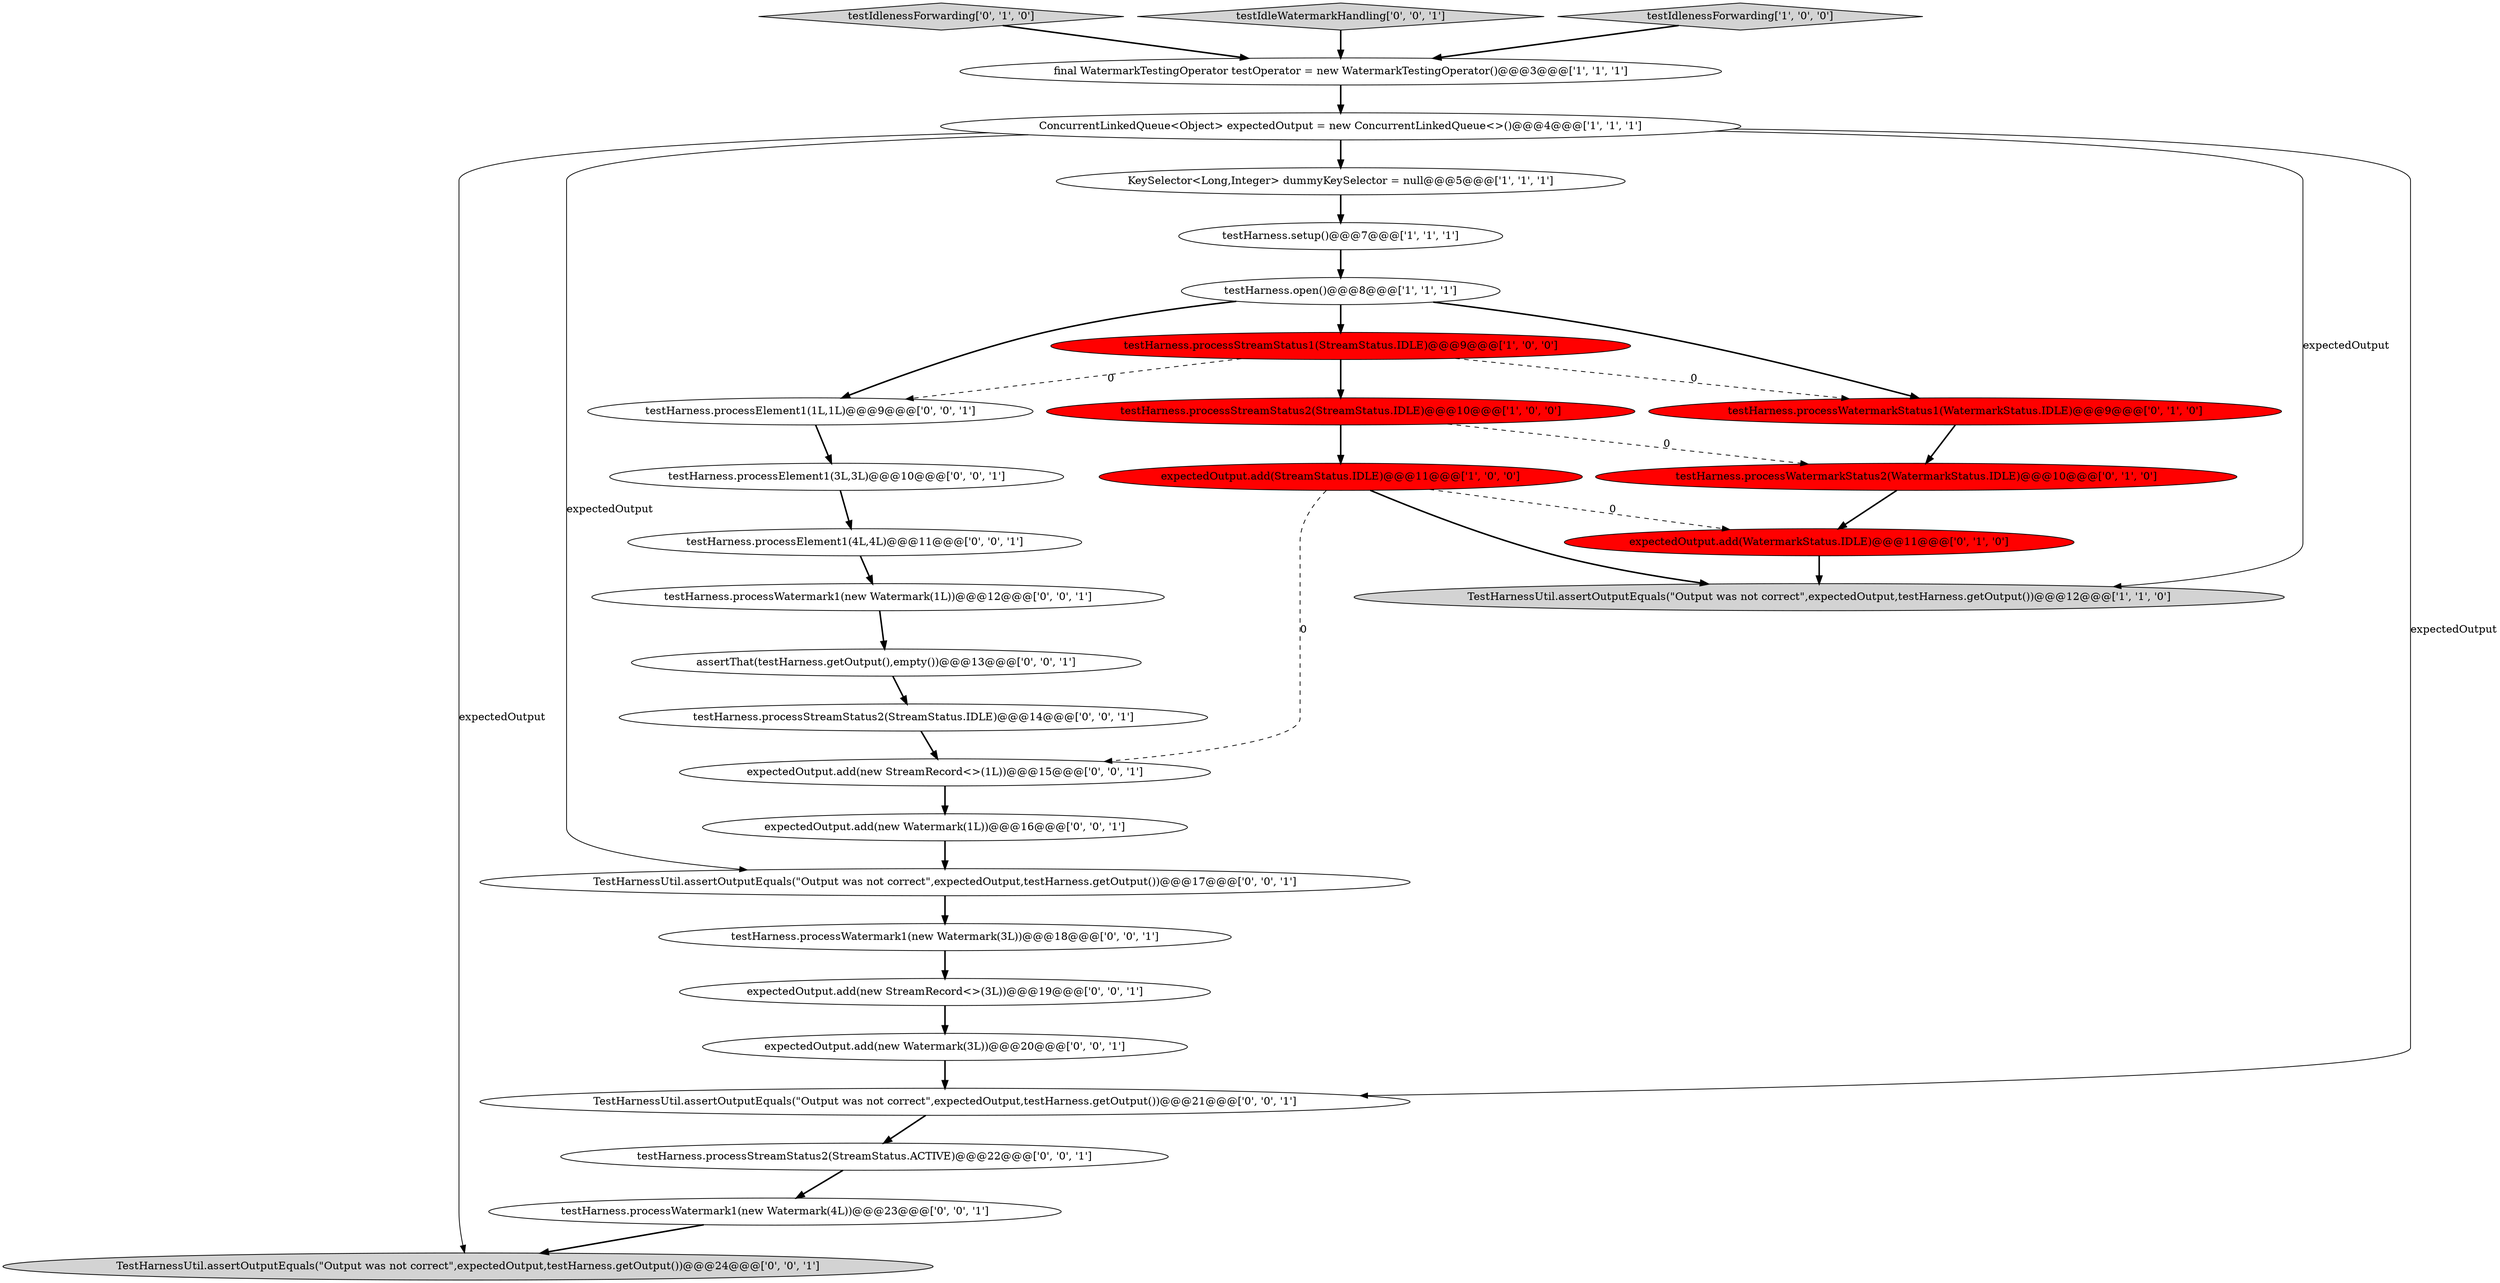 digraph {
11 [style = filled, label = "testIdlenessForwarding['0', '1', '0']", fillcolor = lightgray, shape = diamond image = "AAA0AAABBB2BBB"];
20 [style = filled, label = "expectedOutput.add(new Watermark(1L))@@@16@@@['0', '0', '1']", fillcolor = white, shape = ellipse image = "AAA0AAABBB3BBB"];
9 [style = filled, label = "testHarness.processStreamStatus1(StreamStatus.IDLE)@@@9@@@['1', '0', '0']", fillcolor = red, shape = ellipse image = "AAA1AAABBB1BBB"];
1 [style = filled, label = "testHarness.setup()@@@7@@@['1', '1', '1']", fillcolor = white, shape = ellipse image = "AAA0AAABBB1BBB"];
17 [style = filled, label = "expectedOutput.add(new Watermark(3L))@@@20@@@['0', '0', '1']", fillcolor = white, shape = ellipse image = "AAA0AAABBB3BBB"];
30 [style = filled, label = "testHarness.processStreamStatus2(StreamStatus.ACTIVE)@@@22@@@['0', '0', '1']", fillcolor = white, shape = ellipse image = "AAA0AAABBB3BBB"];
6 [style = filled, label = "testHarness.open()@@@8@@@['1', '1', '1']", fillcolor = white, shape = ellipse image = "AAA0AAABBB1BBB"];
21 [style = filled, label = "testIdleWatermarkHandling['0', '0', '1']", fillcolor = lightgray, shape = diamond image = "AAA0AAABBB3BBB"];
29 [style = filled, label = "testHarness.processElement1(3L,3L)@@@10@@@['0', '0', '1']", fillcolor = white, shape = ellipse image = "AAA0AAABBB3BBB"];
22 [style = filled, label = "testHarness.processWatermark1(new Watermark(3L))@@@18@@@['0', '0', '1']", fillcolor = white, shape = ellipse image = "AAA0AAABBB3BBB"];
3 [style = filled, label = "KeySelector<Long,Integer> dummyKeySelector = null@@@5@@@['1', '1', '1']", fillcolor = white, shape = ellipse image = "AAA0AAABBB1BBB"];
14 [style = filled, label = "testHarness.processElement1(4L,4L)@@@11@@@['0', '0', '1']", fillcolor = white, shape = ellipse image = "AAA0AAABBB3BBB"];
16 [style = filled, label = "TestHarnessUtil.assertOutputEquals(\"Output was not correct\",expectedOutput,testHarness.getOutput())@@@24@@@['0', '0', '1']", fillcolor = lightgray, shape = ellipse image = "AAA0AAABBB3BBB"];
15 [style = filled, label = "TestHarnessUtil.assertOutputEquals(\"Output was not correct\",expectedOutput,testHarness.getOutput())@@@17@@@['0', '0', '1']", fillcolor = white, shape = ellipse image = "AAA0AAABBB3BBB"];
27 [style = filled, label = "expectedOutput.add(new StreamRecord<>(1L))@@@15@@@['0', '0', '1']", fillcolor = white, shape = ellipse image = "AAA0AAABBB3BBB"];
12 [style = filled, label = "testHarness.processWatermarkStatus1(WatermarkStatus.IDLE)@@@9@@@['0', '1', '0']", fillcolor = red, shape = ellipse image = "AAA1AAABBB2BBB"];
10 [style = filled, label = "expectedOutput.add(WatermarkStatus.IDLE)@@@11@@@['0', '1', '0']", fillcolor = red, shape = ellipse image = "AAA1AAABBB2BBB"];
25 [style = filled, label = "testHarness.processElement1(1L,1L)@@@9@@@['0', '0', '1']", fillcolor = white, shape = ellipse image = "AAA0AAABBB3BBB"];
28 [style = filled, label = "assertThat(testHarness.getOutput(),empty())@@@13@@@['0', '0', '1']", fillcolor = white, shape = ellipse image = "AAA0AAABBB3BBB"];
0 [style = filled, label = "ConcurrentLinkedQueue<Object> expectedOutput = new ConcurrentLinkedQueue<>()@@@4@@@['1', '1', '1']", fillcolor = white, shape = ellipse image = "AAA0AAABBB1BBB"];
7 [style = filled, label = "final WatermarkTestingOperator testOperator = new WatermarkTestingOperator()@@@3@@@['1', '1', '1']", fillcolor = white, shape = ellipse image = "AAA0AAABBB1BBB"];
2 [style = filled, label = "TestHarnessUtil.assertOutputEquals(\"Output was not correct\",expectedOutput,testHarness.getOutput())@@@12@@@['1', '1', '0']", fillcolor = lightgray, shape = ellipse image = "AAA0AAABBB1BBB"];
13 [style = filled, label = "testHarness.processWatermarkStatus2(WatermarkStatus.IDLE)@@@10@@@['0', '1', '0']", fillcolor = red, shape = ellipse image = "AAA1AAABBB2BBB"];
19 [style = filled, label = "testHarness.processStreamStatus2(StreamStatus.IDLE)@@@14@@@['0', '0', '1']", fillcolor = white, shape = ellipse image = "AAA0AAABBB3BBB"];
18 [style = filled, label = "TestHarnessUtil.assertOutputEquals(\"Output was not correct\",expectedOutput,testHarness.getOutput())@@@21@@@['0', '0', '1']", fillcolor = white, shape = ellipse image = "AAA0AAABBB3BBB"];
4 [style = filled, label = "testHarness.processStreamStatus2(StreamStatus.IDLE)@@@10@@@['1', '0', '0']", fillcolor = red, shape = ellipse image = "AAA1AAABBB1BBB"];
24 [style = filled, label = "testHarness.processWatermark1(new Watermark(4L))@@@23@@@['0', '0', '1']", fillcolor = white, shape = ellipse image = "AAA0AAABBB3BBB"];
26 [style = filled, label = "expectedOutput.add(new StreamRecord<>(3L))@@@19@@@['0', '0', '1']", fillcolor = white, shape = ellipse image = "AAA0AAABBB3BBB"];
8 [style = filled, label = "testIdlenessForwarding['1', '0', '0']", fillcolor = lightgray, shape = diamond image = "AAA0AAABBB1BBB"];
23 [style = filled, label = "testHarness.processWatermark1(new Watermark(1L))@@@12@@@['0', '0', '1']", fillcolor = white, shape = ellipse image = "AAA0AAABBB3BBB"];
5 [style = filled, label = "expectedOutput.add(StreamStatus.IDLE)@@@11@@@['1', '0', '0']", fillcolor = red, shape = ellipse image = "AAA1AAABBB1BBB"];
0->3 [style = bold, label=""];
13->10 [style = bold, label=""];
22->26 [style = bold, label=""];
30->24 [style = bold, label=""];
0->15 [style = solid, label="expectedOutput"];
3->1 [style = bold, label=""];
26->17 [style = bold, label=""];
9->4 [style = bold, label=""];
0->2 [style = solid, label="expectedOutput"];
18->30 [style = bold, label=""];
7->0 [style = bold, label=""];
25->29 [style = bold, label=""];
0->18 [style = solid, label="expectedOutput"];
8->7 [style = bold, label=""];
15->22 [style = bold, label=""];
0->16 [style = solid, label="expectedOutput"];
23->28 [style = bold, label=""];
12->13 [style = bold, label=""];
24->16 [style = bold, label=""];
5->2 [style = bold, label=""];
5->27 [style = dashed, label="0"];
1->6 [style = bold, label=""];
14->23 [style = bold, label=""];
5->10 [style = dashed, label="0"];
19->27 [style = bold, label=""];
17->18 [style = bold, label=""];
9->25 [style = dashed, label="0"];
29->14 [style = bold, label=""];
28->19 [style = bold, label=""];
21->7 [style = bold, label=""];
10->2 [style = bold, label=""];
9->12 [style = dashed, label="0"];
6->9 [style = bold, label=""];
4->13 [style = dashed, label="0"];
20->15 [style = bold, label=""];
4->5 [style = bold, label=""];
27->20 [style = bold, label=""];
11->7 [style = bold, label=""];
6->25 [style = bold, label=""];
6->12 [style = bold, label=""];
}
